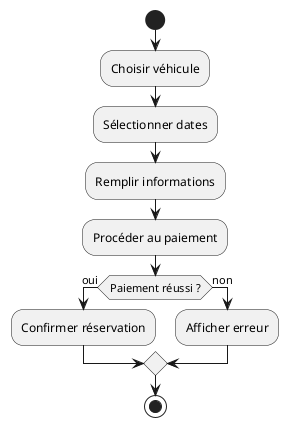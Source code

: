 @startuml
start
:Choisir véhicule;
:Sélectionner dates;
:Remplir informations;
:Procéder au paiement;
if (Paiement réussi ?) then (oui)
  :Confirmer réservation;
else (non)
  :Afficher erreur;
endif
stop
@enduml
